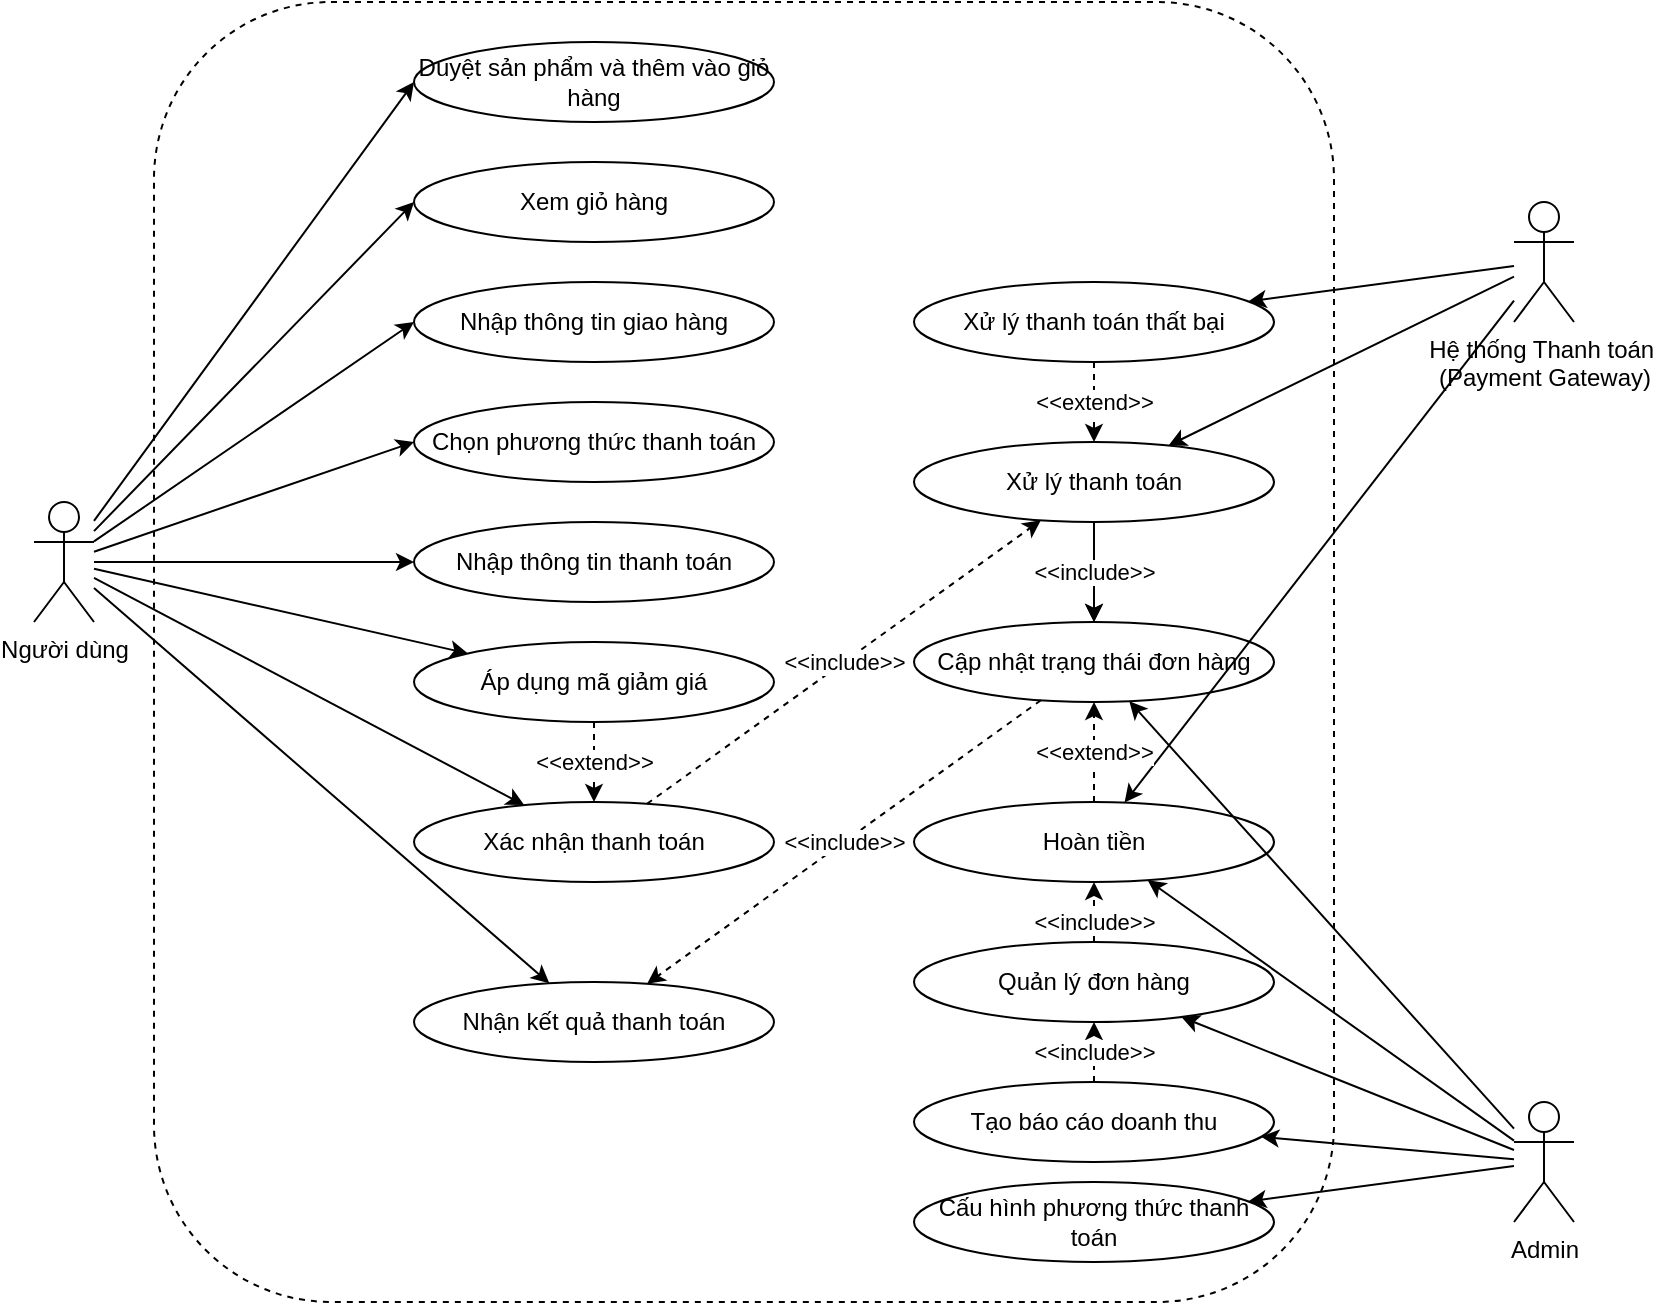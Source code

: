 <mxfile version="26.1.1">
  <diagram id="use-case-payment" name="Use Case - Xử lý Thanh toán">
    <mxGraphModel dx="2547" dy="660" grid="1" gridSize="10" guides="1" tooltips="1" connect="1" arrows="1" fold="1" page="1" pageScale="1" pageWidth="850" pageHeight="1100" math="0" shadow="0">
      <root>
        <mxCell id="0" />
        <mxCell id="1" parent="0" />
        <mxCell id="2" value="Người dùng" style="shape=umlActor;verticalLabelPosition=bottom;verticalAlign=top;html=1;" parent="1" vertex="1">
          <mxGeometry x="10" y="300" width="30" height="60" as="geometry" />
        </mxCell>
        <mxCell id="3" value="Hệ thống Thanh toán&amp;nbsp;&lt;div&gt;(Payment Gateway)&lt;/div&gt;" style="shape=umlActor;verticalLabelPosition=bottom;verticalAlign=top;html=1;" parent="1" vertex="1">
          <mxGeometry x="750" y="150" width="30" height="60" as="geometry" />
        </mxCell>
        <mxCell id="4" value="Admin" style="shape=umlActor;verticalLabelPosition=bottom;verticalAlign=top;html=1;" parent="1" vertex="1">
          <mxGeometry x="750" y="600" width="30" height="60" as="geometry" />
        </mxCell>
        <mxCell id="5" value="" style="shape=rectangle;rounded=1;html=1;dashed=1;whiteSpace=wrap;align=center;fillColor=none;" parent="1" vertex="1">
          <mxGeometry x="70" y="50" width="590" height="650" as="geometry" />
        </mxCell>
        <mxCell id="6" value="Duyệt sản phẩm và thêm vào giỏ hàng" style="ellipse;whiteSpace=wrap;html=1;" parent="1" vertex="1">
          <mxGeometry x="200" y="70" width="180" height="40" as="geometry" />
        </mxCell>
        <mxCell id="7" value="Xem giỏ hàng" style="ellipse;whiteSpace=wrap;html=1;" parent="1" vertex="1">
          <mxGeometry x="200" y="130" width="180" height="40" as="geometry" />
        </mxCell>
        <mxCell id="new1" value="Nhập thông tin giao hàng" style="ellipse;whiteSpace=wrap;html=1;" parent="1" vertex="1">
          <mxGeometry x="200" y="190" width="180" height="40" as="geometry" />
        </mxCell>
        <mxCell id="8" value="Chọn phương thức thanh toán" style="ellipse;whiteSpace=wrap;html=1;" parent="1" vertex="1">
          <mxGeometry x="200" y="250" width="180" height="40" as="geometry" />
        </mxCell>
        <mxCell id="9" value="Nhập thông tin thanh toán" style="ellipse;whiteSpace=wrap;html=1;" parent="1" vertex="1">
          <mxGeometry x="200" y="310" width="180" height="40" as="geometry" />
        </mxCell>
        <mxCell id="new2" value="Áp dụng mã giảm giá" style="ellipse;whiteSpace=wrap;html=1;" parent="1" vertex="1">
          <mxGeometry x="200" y="370" width="180" height="40" as="geometry" />
        </mxCell>
        <mxCell id="10" value="Xác nhận thanh toán" style="ellipse;whiteSpace=wrap;html=1;" parent="1" vertex="1">
          <mxGeometry x="200" y="450" width="180" height="40" as="geometry" />
        </mxCell>
        <mxCell id="Mbi4hj4OrJJ7gpzBFaZ5-24" value="" style="edgeStyle=orthogonalEdgeStyle;rounded=0;orthogonalLoop=1;jettySize=auto;html=1;" parent="1" source="11" target="13" edge="1">
          <mxGeometry relative="1" as="geometry" />
        </mxCell>
        <mxCell id="11" value="Xử lý thanh toán" style="ellipse;whiteSpace=wrap;html=1;" parent="1" vertex="1">
          <mxGeometry x="450" y="270" width="180" height="40" as="geometry" />
        </mxCell>
        <mxCell id="new3" value="Xử lý thanh toán thất bại" style="ellipse;whiteSpace=wrap;html=1;" parent="1" vertex="1">
          <mxGeometry x="450" y="190" width="180" height="40" as="geometry" />
        </mxCell>
        <mxCell id="12" value="Nhận kết quả thanh toán" style="ellipse;whiteSpace=wrap;html=1;" parent="1" vertex="1">
          <mxGeometry x="200" y="540" width="180" height="40" as="geometry" />
        </mxCell>
        <mxCell id="13" value="Cập nhật trạng thái đơn hàng" style="ellipse;whiteSpace=wrap;html=1;" parent="1" vertex="1">
          <mxGeometry x="450" y="360" width="180" height="40" as="geometry" />
        </mxCell>
        <mxCell id="new4" value="Hoàn tiền" style="ellipse;whiteSpace=wrap;html=1;" parent="1" vertex="1">
          <mxGeometry x="450" y="450" width="180" height="40" as="geometry" />
        </mxCell>
        <mxCell id="14" value="Quản lý đơn hàng" style="ellipse;whiteSpace=wrap;html=1;" parent="1" vertex="1">
          <mxGeometry x="450" y="520" width="180" height="40" as="geometry" />
        </mxCell>
        <mxCell id="new5" value="Tạo báo cáo doanh thu" style="ellipse;whiteSpace=wrap;html=1;" parent="1" vertex="1">
          <mxGeometry x="450" y="590" width="180" height="40" as="geometry" />
        </mxCell>
        <mxCell id="new6" value="Cấu hình phương thức thanh toán" style="ellipse;whiteSpace=wrap;html=1;" parent="1" vertex="1">
          <mxGeometry x="450" y="640" width="180" height="40" as="geometry" />
        </mxCell>
        <mxCell id="15" style="edgeStyle=none;html=1;entryX=0;entryY=0.5;entryDx=0;entryDy=0;" parent="1" source="2" target="6" edge="1">
          <mxGeometry relative="1" as="geometry" />
        </mxCell>
        <mxCell id="16" style="edgeStyle=none;html=1;entryX=0;entryY=0.5;entryDx=0;entryDy=0;" parent="1" source="2" target="7" edge="1">
          <mxGeometry relative="1" as="geometry" />
        </mxCell>
        <mxCell id="new7" style="edgeStyle=none;html=1;entryX=0;entryY=0.5;entryDx=0;entryDy=0;" parent="1" source="2" target="new1" edge="1">
          <mxGeometry relative="1" as="geometry" />
        </mxCell>
        <mxCell id="17" style="edgeStyle=none;html=1;entryX=0;entryY=0.5;entryDx=0;entryDy=0;" parent="1" source="2" target="8" edge="1">
          <mxGeometry relative="1" as="geometry" />
        </mxCell>
        <mxCell id="18" style="edgeStyle=none;html=1;" parent="1" source="2" target="9" edge="1">
          <mxGeometry relative="1" as="geometry" />
        </mxCell>
        <mxCell id="new8" style="edgeStyle=none;html=1;" parent="1" source="2" target="new2" edge="1">
          <mxGeometry relative="1" as="geometry" />
        </mxCell>
        <mxCell id="19" style="edgeStyle=none;html=1;" parent="1" source="2" target="10" edge="1">
          <mxGeometry relative="1" as="geometry" />
        </mxCell>
        <mxCell id="20" style="edgeStyle=none;html=1;" parent="1" source="2" target="12" edge="1">
          <mxGeometry relative="1" as="geometry" />
        </mxCell>
        <mxCell id="21" style="edgeStyle=none;html=1;" parent="1" source="3" target="11" edge="1">
          <mxGeometry relative="1" as="geometry" />
        </mxCell>
        <mxCell id="new9" style="edgeStyle=none;html=1;" parent="1" source="3" target="new3" edge="1">
          <mxGeometry relative="1" as="geometry" />
        </mxCell>
        <mxCell id="new10" style="edgeStyle=none;html=1;" parent="1" source="3" target="new4" edge="1">
          <mxGeometry relative="1" as="geometry" />
        </mxCell>
        <mxCell id="22" style="edgeStyle=none;html=1;" parent="1" source="4" target="14" edge="1">
          <mxGeometry relative="1" as="geometry" />
        </mxCell>
        <mxCell id="new11" style="edgeStyle=none;html=1;" parent="1" source="4" target="13" edge="1">
          <mxGeometry relative="1" as="geometry" />
        </mxCell>
        <mxCell id="new12" style="edgeStyle=none;html=1;" parent="1" source="4" target="new4" edge="1">
          <mxGeometry relative="1" as="geometry" />
        </mxCell>
        <mxCell id="new13" style="edgeStyle=none;html=1;" parent="1" source="4" target="new5" edge="1">
          <mxGeometry relative="1" as="geometry" />
        </mxCell>
        <mxCell id="new14" style="edgeStyle=none;html=1;" parent="1" source="4" target="new6" edge="1">
          <mxGeometry relative="1" as="geometry" />
        </mxCell>
        <mxCell id="23" value="&amp;lt;&amp;lt;include&amp;gt;&amp;gt;" style="edgeStyle=none;html=1;dashed=1;" parent="1" source="10" target="11" edge="1">
          <mxGeometry relative="1" as="geometry" />
        </mxCell>
        <mxCell id="24" value="&amp;lt;&amp;lt;include&amp;gt;&amp;gt;&lt;span class=&quot;glarity--translate__element glarity-read-bilingual-content notranslate glarity--translation_style_default&quot;&gt;&lt;br&gt;&lt;/span&gt;" style="edgeStyle=none;html=1;dashed=1;" parent="1" source="11" target="13" edge="1">
          <mxGeometry relative="1" as="geometry" />
        </mxCell>
        <mxCell id="new15" value="&amp;lt;&amp;lt;extend&amp;gt;&amp;gt;" style="edgeStyle=none;html=1;dashed=1;" parent="1" source="new3" target="11" edge="1">
          <mxGeometry relative="1" as="geometry" />
        </mxCell>
        <mxCell id="new16" value="&amp;lt;&amp;lt;include&amp;gt;&amp;gt;" style="edgeStyle=none;html=1;dashed=1;" parent="1" source="13" target="12" edge="1">
          <mxGeometry relative="1" as="geometry" />
        </mxCell>
        <mxCell id="new17" value="&amp;lt;&amp;lt;extend&amp;gt;&amp;gt;" style="edgeStyle=none;html=1;dashed=1;" parent="1" source="new4" target="13" edge="1">
          <mxGeometry relative="1" as="geometry" />
        </mxCell>
        <mxCell id="new18" value="" style="edgeStyle=none;html=1;dashed=1;" parent="1" source="14" target="new4" edge="1">
          <mxGeometry x="1" relative="1" as="geometry">
            <mxPoint as="offset" />
          </mxGeometry>
        </mxCell>
        <mxCell id="T5zFBCosK1-jB-YgyDmO-24" value="&amp;lt;&amp;lt;include&amp;gt;&amp;gt;" style="edgeLabel;html=1;align=center;verticalAlign=middle;resizable=0;points=[];" parent="new18" vertex="1" connectable="0">
          <mxGeometry x="0.229" y="-1" relative="1" as="geometry">
            <mxPoint x="-1" y="8" as="offset" />
          </mxGeometry>
        </mxCell>
        <mxCell id="new19" value="&amp;lt;&amp;lt;include&amp;gt;&amp;gt;&lt;span class=&quot;glarity--translate__element glarity-read-bilingual-content notranslate glarity--translation_style_default&quot;&gt;&lt;br&gt;&lt;/span&gt;" style="edgeStyle=none;html=1;dashed=1;" parent="1" source="new5" target="14" edge="1">
          <mxGeometry relative="1" as="geometry">
            <mxPoint as="offset" />
          </mxGeometry>
        </mxCell>
        <mxCell id="new20" value="&amp;lt;&amp;lt;extend&amp;gt;&amp;gt;&lt;span class=&quot;glarity--translate__element glarity-read-bilingual-content notranslate glarity--translation_style_default&quot;&gt;&lt;br&gt;&lt;/span&gt;" style="edgeStyle=none;html=1;dashed=1;" parent="1" source="new2" target="10" edge="1">
          <mxGeometry relative="1" as="geometry" />
        </mxCell>
      </root>
    </mxGraphModel>
  </diagram>
</mxfile>
